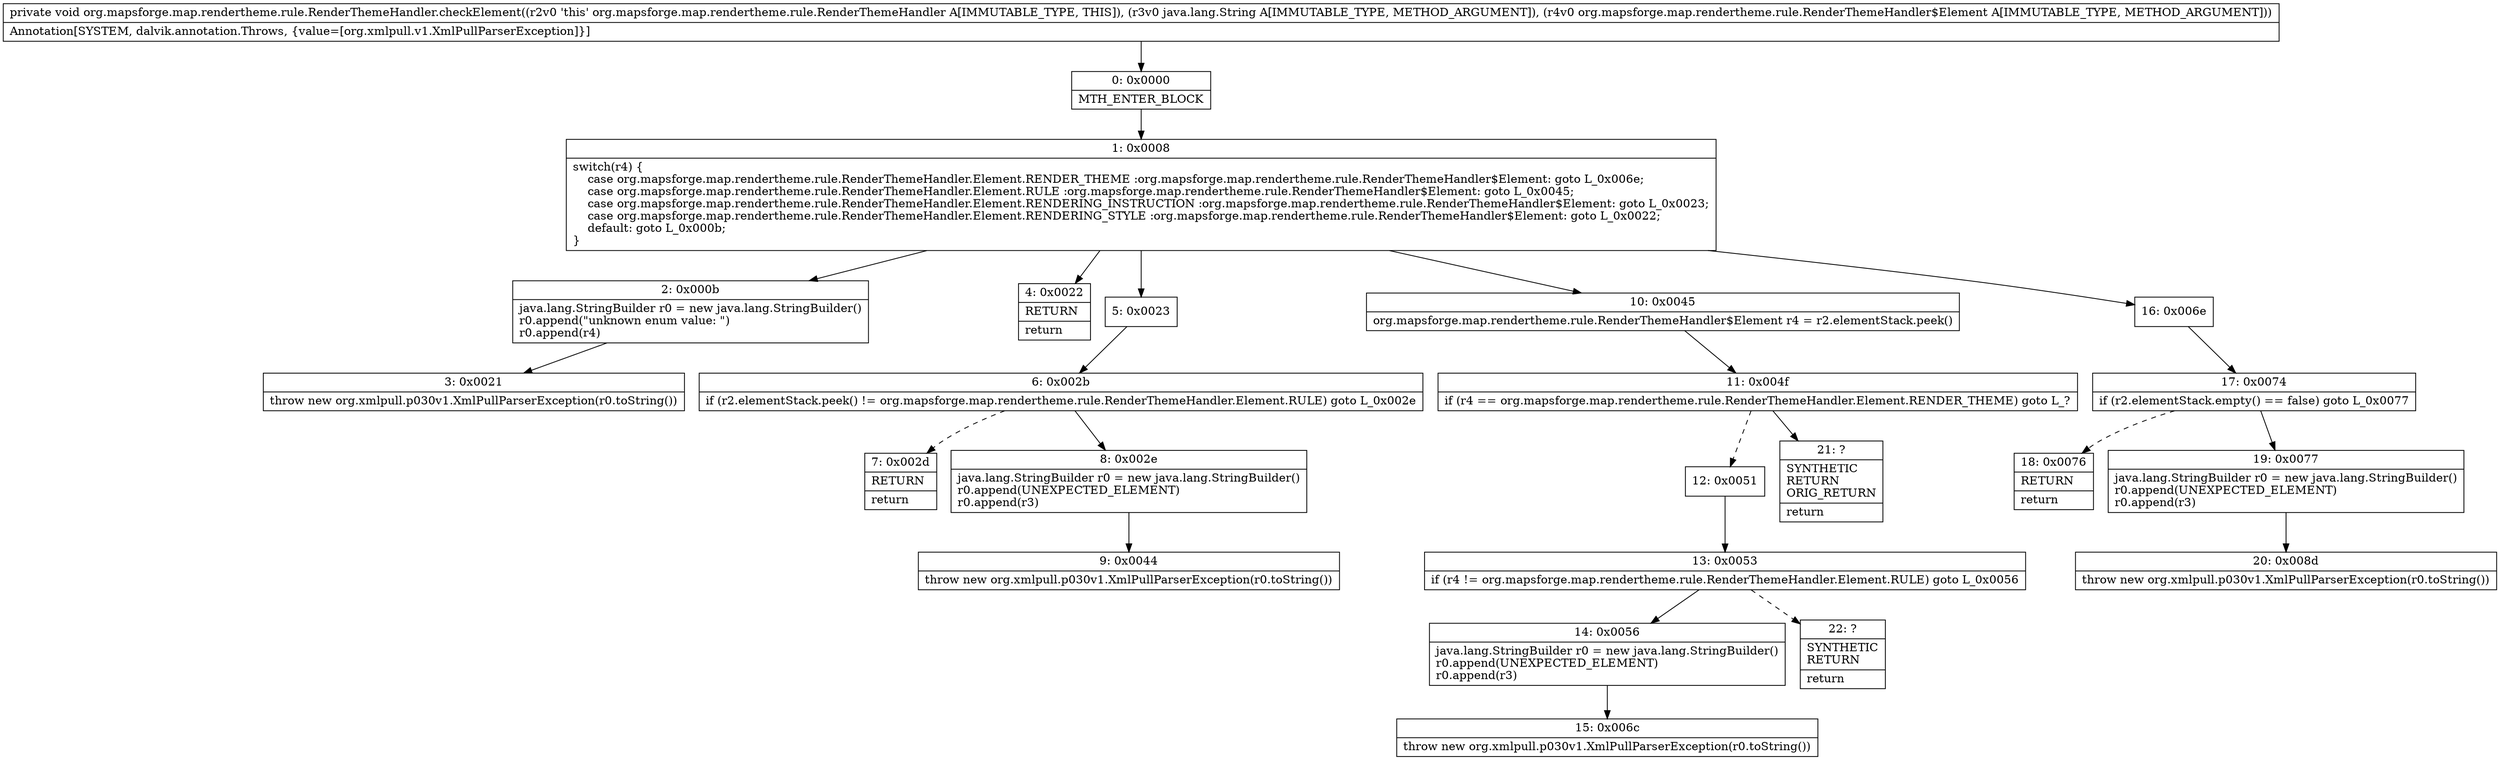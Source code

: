 digraph "CFG fororg.mapsforge.map.rendertheme.rule.RenderThemeHandler.checkElement(Ljava\/lang\/String;Lorg\/mapsforge\/map\/rendertheme\/rule\/RenderThemeHandler$Element;)V" {
Node_0 [shape=record,label="{0\:\ 0x0000|MTH_ENTER_BLOCK\l}"];
Node_1 [shape=record,label="{1\:\ 0x0008|switch(r4) \{\l    case org.mapsforge.map.rendertheme.rule.RenderThemeHandler.Element.RENDER_THEME :org.mapsforge.map.rendertheme.rule.RenderThemeHandler$Element: goto L_0x006e;\l    case org.mapsforge.map.rendertheme.rule.RenderThemeHandler.Element.RULE :org.mapsforge.map.rendertheme.rule.RenderThemeHandler$Element: goto L_0x0045;\l    case org.mapsforge.map.rendertheme.rule.RenderThemeHandler.Element.RENDERING_INSTRUCTION :org.mapsforge.map.rendertheme.rule.RenderThemeHandler$Element: goto L_0x0023;\l    case org.mapsforge.map.rendertheme.rule.RenderThemeHandler.Element.RENDERING_STYLE :org.mapsforge.map.rendertheme.rule.RenderThemeHandler$Element: goto L_0x0022;\l    default: goto L_0x000b;\l\}\l}"];
Node_2 [shape=record,label="{2\:\ 0x000b|java.lang.StringBuilder r0 = new java.lang.StringBuilder()\lr0.append(\"unknown enum value: \")\lr0.append(r4)\l}"];
Node_3 [shape=record,label="{3\:\ 0x0021|throw new org.xmlpull.p030v1.XmlPullParserException(r0.toString())\l}"];
Node_4 [shape=record,label="{4\:\ 0x0022|RETURN\l|return\l}"];
Node_5 [shape=record,label="{5\:\ 0x0023}"];
Node_6 [shape=record,label="{6\:\ 0x002b|if (r2.elementStack.peek() != org.mapsforge.map.rendertheme.rule.RenderThemeHandler.Element.RULE) goto L_0x002e\l}"];
Node_7 [shape=record,label="{7\:\ 0x002d|RETURN\l|return\l}"];
Node_8 [shape=record,label="{8\:\ 0x002e|java.lang.StringBuilder r0 = new java.lang.StringBuilder()\lr0.append(UNEXPECTED_ELEMENT)\lr0.append(r3)\l}"];
Node_9 [shape=record,label="{9\:\ 0x0044|throw new org.xmlpull.p030v1.XmlPullParserException(r0.toString())\l}"];
Node_10 [shape=record,label="{10\:\ 0x0045|org.mapsforge.map.rendertheme.rule.RenderThemeHandler$Element r4 = r2.elementStack.peek()\l}"];
Node_11 [shape=record,label="{11\:\ 0x004f|if (r4 == org.mapsforge.map.rendertheme.rule.RenderThemeHandler.Element.RENDER_THEME) goto L_?\l}"];
Node_12 [shape=record,label="{12\:\ 0x0051}"];
Node_13 [shape=record,label="{13\:\ 0x0053|if (r4 != org.mapsforge.map.rendertheme.rule.RenderThemeHandler.Element.RULE) goto L_0x0056\l}"];
Node_14 [shape=record,label="{14\:\ 0x0056|java.lang.StringBuilder r0 = new java.lang.StringBuilder()\lr0.append(UNEXPECTED_ELEMENT)\lr0.append(r3)\l}"];
Node_15 [shape=record,label="{15\:\ 0x006c|throw new org.xmlpull.p030v1.XmlPullParserException(r0.toString())\l}"];
Node_16 [shape=record,label="{16\:\ 0x006e}"];
Node_17 [shape=record,label="{17\:\ 0x0074|if (r2.elementStack.empty() == false) goto L_0x0077\l}"];
Node_18 [shape=record,label="{18\:\ 0x0076|RETURN\l|return\l}"];
Node_19 [shape=record,label="{19\:\ 0x0077|java.lang.StringBuilder r0 = new java.lang.StringBuilder()\lr0.append(UNEXPECTED_ELEMENT)\lr0.append(r3)\l}"];
Node_20 [shape=record,label="{20\:\ 0x008d|throw new org.xmlpull.p030v1.XmlPullParserException(r0.toString())\l}"];
Node_21 [shape=record,label="{21\:\ ?|SYNTHETIC\lRETURN\lORIG_RETURN\l|return\l}"];
Node_22 [shape=record,label="{22\:\ ?|SYNTHETIC\lRETURN\l|return\l}"];
MethodNode[shape=record,label="{private void org.mapsforge.map.rendertheme.rule.RenderThemeHandler.checkElement((r2v0 'this' org.mapsforge.map.rendertheme.rule.RenderThemeHandler A[IMMUTABLE_TYPE, THIS]), (r3v0 java.lang.String A[IMMUTABLE_TYPE, METHOD_ARGUMENT]), (r4v0 org.mapsforge.map.rendertheme.rule.RenderThemeHandler$Element A[IMMUTABLE_TYPE, METHOD_ARGUMENT]))  | Annotation[SYSTEM, dalvik.annotation.Throws, \{value=[org.xmlpull.v1.XmlPullParserException]\}]\l}"];
MethodNode -> Node_0;
Node_0 -> Node_1;
Node_1 -> Node_2;
Node_1 -> Node_4;
Node_1 -> Node_5;
Node_1 -> Node_10;
Node_1 -> Node_16;
Node_2 -> Node_3;
Node_5 -> Node_6;
Node_6 -> Node_7[style=dashed];
Node_6 -> Node_8;
Node_8 -> Node_9;
Node_10 -> Node_11;
Node_11 -> Node_12[style=dashed];
Node_11 -> Node_21;
Node_12 -> Node_13;
Node_13 -> Node_14;
Node_13 -> Node_22[style=dashed];
Node_14 -> Node_15;
Node_16 -> Node_17;
Node_17 -> Node_18[style=dashed];
Node_17 -> Node_19;
Node_19 -> Node_20;
}

